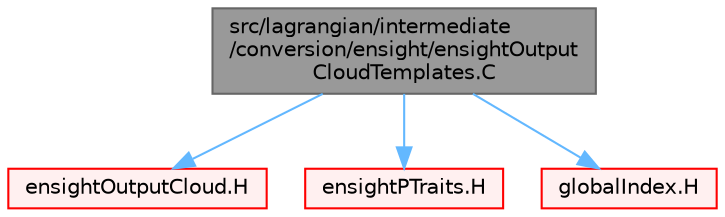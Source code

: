 digraph "src/lagrangian/intermediate/conversion/ensight/ensightOutputCloudTemplates.C"
{
 // LATEX_PDF_SIZE
  bgcolor="transparent";
  edge [fontname=Helvetica,fontsize=10,labelfontname=Helvetica,labelfontsize=10];
  node [fontname=Helvetica,fontsize=10,shape=box,height=0.2,width=0.4];
  Node1 [id="Node000001",label="src/lagrangian/intermediate\l/conversion/ensight/ensightOutput\lCloudTemplates.C",height=0.2,width=0.4,color="gray40", fillcolor="grey60", style="filled", fontcolor="black",tooltip=" "];
  Node1 -> Node2 [id="edge1_Node000001_Node000002",color="steelblue1",style="solid",tooltip=" "];
  Node2 [id="Node000002",label="ensightOutputCloud.H",height=0.2,width=0.4,color="red", fillcolor="#FFF0F0", style="filled",URL="$ensightOutputCloud_8H.html",tooltip="A collection of functions for writing clouds as ensight file content."];
  Node1 -> Node181 [id="edge2_Node000001_Node000181",color="steelblue1",style="solid",tooltip=" "];
  Node181 [id="Node000181",label="ensightPTraits.H",height=0.2,width=0.4,color="red", fillcolor="#FFF0F0", style="filled",URL="$ensightPTraits_8H.html",tooltip=" "];
  Node1 -> Node204 [id="edge3_Node000001_Node000204",color="steelblue1",style="solid",tooltip=" "];
  Node204 [id="Node000204",label="globalIndex.H",height=0.2,width=0.4,color="red", fillcolor="#FFF0F0", style="filled",URL="$globalIndex_8H.html",tooltip=" "];
}
